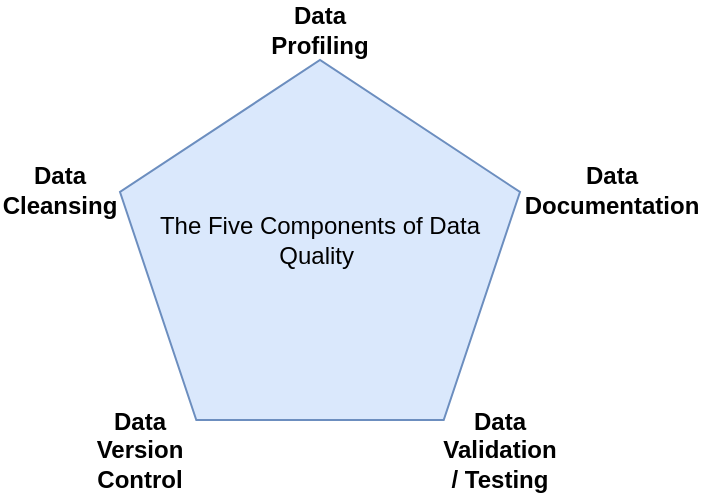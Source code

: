 <mxfile version="20.8.1" type="device"><diagram id="PsVwThH5xA2zxSUmUbIx" name="Page-1"><mxGraphModel dx="763" dy="493" grid="0" gridSize="10" guides="1" tooltips="1" connect="1" arrows="1" fold="1" page="1" pageScale="1" pageWidth="850" pageHeight="1100" math="0" shadow="0"><root><mxCell id="0"/><mxCell id="1" parent="0"/><mxCell id="FV2aIfqjycOb7ZeKS1h6-1" value="The Five Components of Data Quality&amp;nbsp;" style="whiteSpace=wrap;html=1;shape=mxgraph.basic.pentagon;aspect=fixed;fillColor=#dae8fc;strokeColor=#6c8ebf;" parent="1" vertex="1"><mxGeometry x="340" y="120" width="200" height="180" as="geometry"/></mxCell><mxCell id="WMIX94DP_-ywCcoGnG2L-1" value="Data Profiling" style="text;html=1;strokeColor=none;fillColor=none;align=center;verticalAlign=middle;whiteSpace=wrap;rounded=0;fontStyle=1" vertex="1" parent="1"><mxGeometry x="410" y="90" width="60" height="30" as="geometry"/></mxCell><mxCell id="WMIX94DP_-ywCcoGnG2L-2" value="Data Documentation" style="text;html=1;strokeColor=none;fillColor=none;align=center;verticalAlign=middle;whiteSpace=wrap;rounded=0;fontStyle=1" vertex="1" parent="1"><mxGeometry x="541" y="170" width="90" height="30" as="geometry"/></mxCell><mxCell id="WMIX94DP_-ywCcoGnG2L-3" value="Data Validation / Testing" style="text;html=1;strokeColor=none;fillColor=none;align=center;verticalAlign=middle;whiteSpace=wrap;rounded=0;fontStyle=1" vertex="1" parent="1"><mxGeometry x="500" y="300" width="60" height="30" as="geometry"/></mxCell><mxCell id="WMIX94DP_-ywCcoGnG2L-4" value="Data Version Control" style="text;html=1;strokeColor=none;fillColor=none;align=center;verticalAlign=middle;whiteSpace=wrap;rounded=0;fontStyle=1" vertex="1" parent="1"><mxGeometry x="320" y="300" width="60" height="30" as="geometry"/></mxCell><mxCell id="WMIX94DP_-ywCcoGnG2L-5" value="Data Cleansing" style="text;html=1;strokeColor=none;fillColor=none;align=center;verticalAlign=middle;whiteSpace=wrap;rounded=0;fontStyle=1" vertex="1" parent="1"><mxGeometry x="280" y="170" width="60" height="30" as="geometry"/></mxCell></root></mxGraphModel></diagram></mxfile>